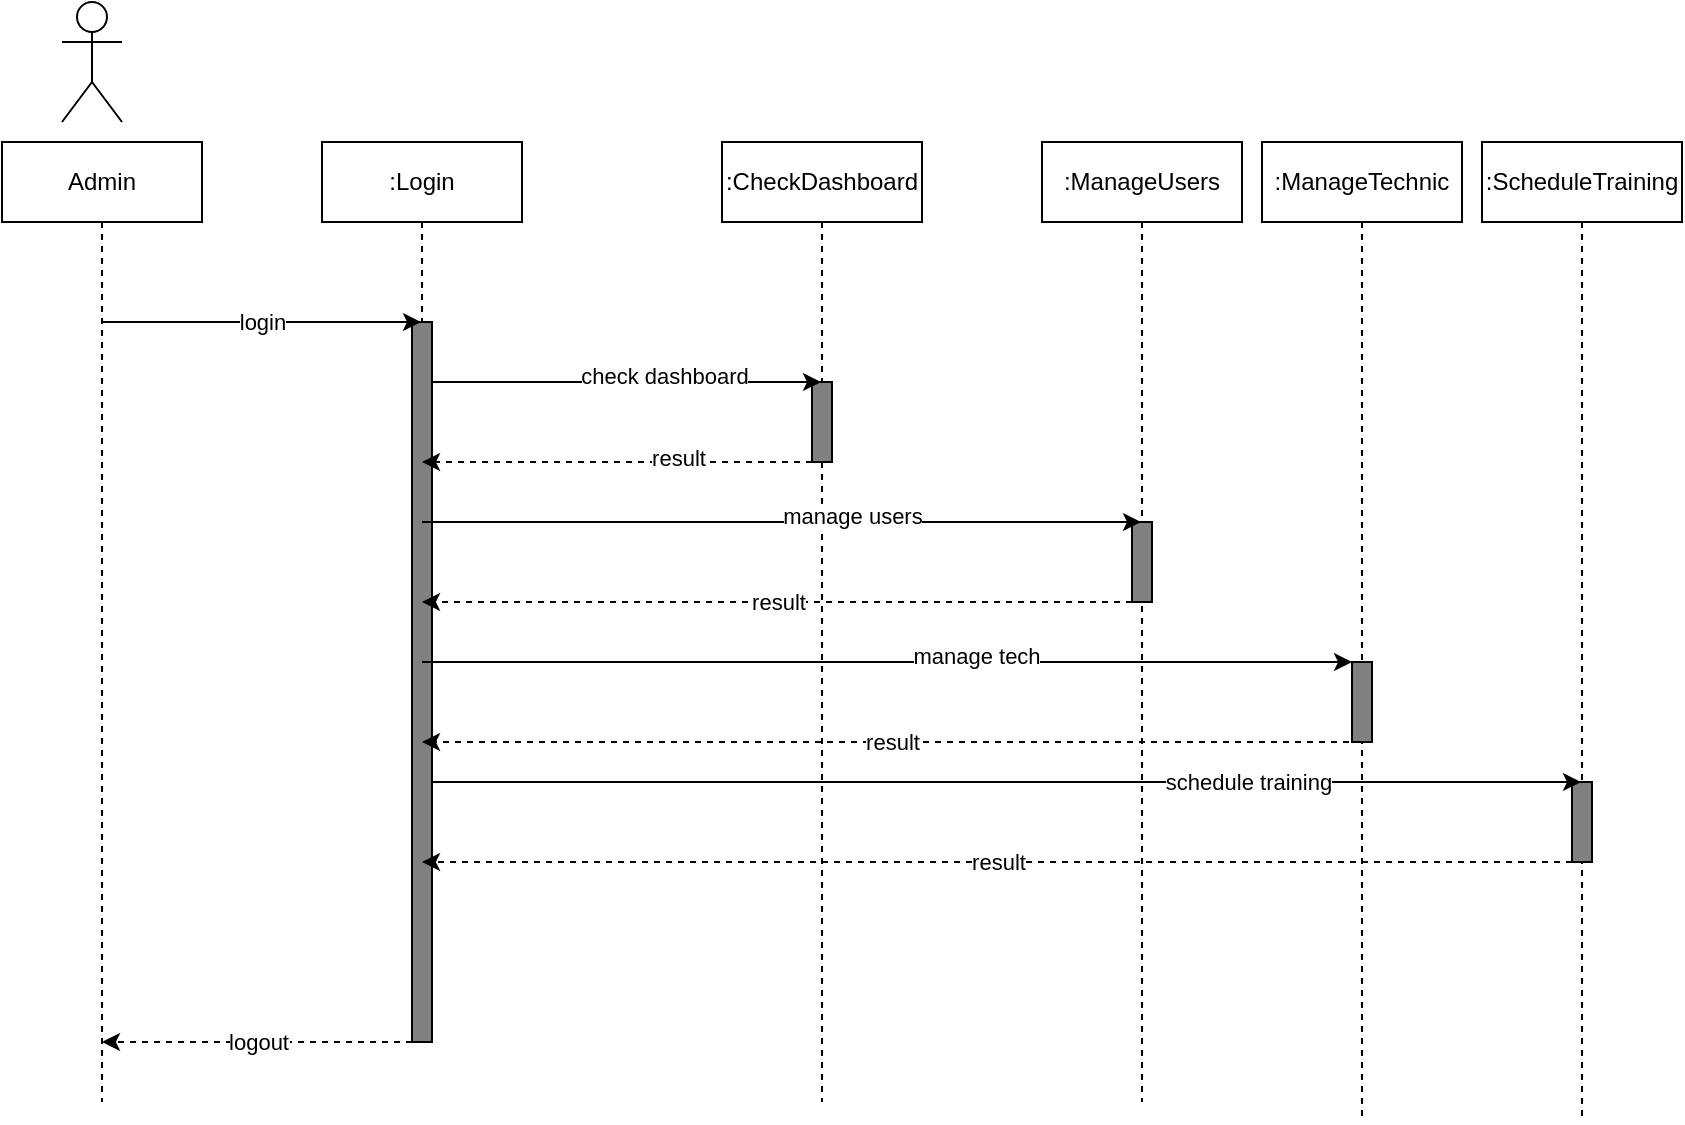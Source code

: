 <mxfile>
    <diagram id="G4zf0g0WOFd4xWef5QtF" name="Page-1">
        <mxGraphModel dx="824" dy="801" grid="0" gridSize="10" guides="1" tooltips="1" connect="1" arrows="1" fold="1" page="0" pageScale="1" pageWidth="850" pageHeight="1100" background="none" math="0" shadow="0">
            <root>
                <mxCell id="0"/>
                <mxCell id="1" parent="0"/>
                <mxCell id="4" value=":CheckDashboard" style="shape=umlLifeline;perimeter=lifelinePerimeter;whiteSpace=wrap;html=1;container=1;collapsible=0;recursiveResize=0;outlineConnect=0;" parent="1" vertex="1">
                    <mxGeometry x="1310" y="90" width="100" height="480" as="geometry"/>
                </mxCell>
                <mxCell id="38" style="edgeStyle=none;html=1;" parent="4" source="5" target="4" edge="1">
                    <mxGeometry relative="1" as="geometry"/>
                </mxCell>
                <mxCell id="5" value="" style="html=1;points=[];perimeter=orthogonalPerimeter;fillColor=#808080;" parent="4" vertex="1">
                    <mxGeometry x="45" y="120" width="10" height="40" as="geometry"/>
                </mxCell>
                <mxCell id="27" value=":Login" style="shape=umlLifeline;perimeter=lifelinePerimeter;whiteSpace=wrap;html=1;container=1;collapsible=0;recursiveResize=0;outlineConnect=0;" parent="1" vertex="1">
                    <mxGeometry x="1110" y="90" width="100" height="450" as="geometry"/>
                </mxCell>
                <mxCell id="28" value="" style="html=1;points=[];perimeter=orthogonalPerimeter;fillColor=#808080;" parent="27" vertex="1">
                    <mxGeometry x="45" y="90" width="10" height="360" as="geometry"/>
                </mxCell>
                <mxCell id="34" value="login" style="edgeStyle=none;html=1;" parent="1" source="32" target="27" edge="1">
                    <mxGeometry relative="1" as="geometry">
                        <Array as="points">
                            <mxPoint x="1110" y="180"/>
                        </Array>
                    </mxGeometry>
                </mxCell>
                <mxCell id="32" value="Admin" style="shape=umlLifeline;perimeter=lifelinePerimeter;whiteSpace=wrap;html=1;container=1;collapsible=0;recursiveResize=0;outlineConnect=0;" parent="1" vertex="1">
                    <mxGeometry x="950" y="90" width="100" height="480" as="geometry"/>
                </mxCell>
                <mxCell id="33" value="" style="shape=umlActor;verticalLabelPosition=bottom;verticalAlign=top;html=1;" parent="1" vertex="1">
                    <mxGeometry x="980" y="20" width="30" height="60" as="geometry"/>
                </mxCell>
                <mxCell id="36" style="edgeStyle=none;html=1;" parent="1" source="28" target="4" edge="1">
                    <mxGeometry relative="1" as="geometry">
                        <Array as="points">
                            <mxPoint x="1320" y="210"/>
                        </Array>
                    </mxGeometry>
                </mxCell>
                <mxCell id="37" value="check dashboard" style="edgeLabel;html=1;align=center;verticalAlign=middle;resizable=0;points=[];" parent="36" vertex="1" connectable="0">
                    <mxGeometry x="0.191" y="3" relative="1" as="geometry">
                        <mxPoint as="offset"/>
                    </mxGeometry>
                </mxCell>
                <mxCell id="39" style="edgeStyle=none;html=1;dashed=1;" parent="1" source="5" target="27" edge="1">
                    <mxGeometry relative="1" as="geometry">
                        <Array as="points">
                            <mxPoint x="1300" y="250"/>
                        </Array>
                    </mxGeometry>
                </mxCell>
                <mxCell id="40" value="result" style="edgeLabel;html=1;align=center;verticalAlign=middle;resizable=0;points=[];" parent="39" vertex="1" connectable="0">
                    <mxGeometry x="-0.315" y="-2" relative="1" as="geometry">
                        <mxPoint as="offset"/>
                    </mxGeometry>
                </mxCell>
                <mxCell id="41" value=":ManageUsers" style="shape=umlLifeline;perimeter=lifelinePerimeter;whiteSpace=wrap;html=1;container=1;collapsible=0;recursiveResize=0;outlineConnect=0;" parent="1" vertex="1">
                    <mxGeometry x="1470" y="90" width="100" height="480" as="geometry"/>
                </mxCell>
                <mxCell id="42" value="" style="html=1;points=[];perimeter=orthogonalPerimeter;fillColor=#808080;" parent="41" vertex="1">
                    <mxGeometry x="45" y="190" width="10" height="40" as="geometry"/>
                </mxCell>
                <mxCell id="45" style="edgeStyle=none;html=1;" parent="1" target="41" edge="1">
                    <mxGeometry relative="1" as="geometry">
                        <mxPoint x="1160" y="280" as="sourcePoint"/>
                        <mxPoint x="1354.5" y="280" as="targetPoint"/>
                        <Array as="points">
                            <mxPoint x="1315" y="280"/>
                        </Array>
                    </mxGeometry>
                </mxCell>
                <mxCell id="46" value="manage users" style="edgeLabel;html=1;align=center;verticalAlign=middle;resizable=0;points=[];" parent="45" vertex="1" connectable="0">
                    <mxGeometry x="0.191" y="3" relative="1" as="geometry">
                        <mxPoint x="1" as="offset"/>
                    </mxGeometry>
                </mxCell>
                <mxCell id="47" value="result" style="edgeStyle=none;html=1;dashed=1;" parent="1" source="42" target="27" edge="1">
                    <mxGeometry relative="1" as="geometry">
                        <mxPoint x="1170" y="320" as="targetPoint"/>
                        <Array as="points">
                            <mxPoint x="1300" y="320"/>
                        </Array>
                    </mxGeometry>
                </mxCell>
                <mxCell id="48" value=":ManageTechnic" style="shape=umlLifeline;perimeter=lifelinePerimeter;whiteSpace=wrap;html=1;container=1;collapsible=0;recursiveResize=0;outlineConnect=0;" parent="1" vertex="1">
                    <mxGeometry x="1580" y="90" width="100" height="490" as="geometry"/>
                </mxCell>
                <mxCell id="49" value="" style="html=1;points=[];perimeter=orthogonalPerimeter;fillColor=#808080;" parent="48" vertex="1">
                    <mxGeometry x="45" y="260" width="10" height="40" as="geometry"/>
                </mxCell>
                <mxCell id="50" style="edgeStyle=none;html=1;" parent="1" target="49" edge="1">
                    <mxGeometry relative="1" as="geometry">
                        <mxPoint x="1160" y="350" as="sourcePoint"/>
                        <mxPoint x="1354.5" y="350" as="targetPoint"/>
                        <Array as="points">
                            <mxPoint x="1315" y="350"/>
                        </Array>
                    </mxGeometry>
                </mxCell>
                <mxCell id="51" value="manage tech" style="edgeLabel;html=1;align=center;verticalAlign=middle;resizable=0;points=[];" parent="50" vertex="1" connectable="0">
                    <mxGeometry x="0.191" y="3" relative="1" as="geometry">
                        <mxPoint as="offset"/>
                    </mxGeometry>
                </mxCell>
                <mxCell id="52" value="result" style="edgeStyle=none;html=1;dashed=1;" parent="1" source="48" target="27" edge="1">
                    <mxGeometry relative="1" as="geometry">
                        <mxPoint x="1595" y="390" as="sourcePoint"/>
                        <mxPoint x="1280" y="390.07" as="targetPoint"/>
                        <Array as="points">
                            <mxPoint x="1420" y="390"/>
                        </Array>
                    </mxGeometry>
                </mxCell>
                <mxCell id="55" value="logout" style="edgeStyle=none;html=1;dashed=1;" parent="1" source="28" edge="1">
                    <mxGeometry relative="1" as="geometry">
                        <mxPoint x="1000" y="540" as="targetPoint"/>
                        <Array as="points">
                            <mxPoint x="1040" y="540"/>
                            <mxPoint x="1000" y="540"/>
                        </Array>
                    </mxGeometry>
                </mxCell>
                <mxCell id="67" value=":ScheduleTraining" style="shape=umlLifeline;perimeter=lifelinePerimeter;whiteSpace=wrap;html=1;container=1;collapsible=0;recursiveResize=0;outlineConnect=0;" parent="1" vertex="1">
                    <mxGeometry x="1690" y="90" width="100" height="490" as="geometry"/>
                </mxCell>
                <mxCell id="68" value="" style="html=1;points=[];perimeter=orthogonalPerimeter;fillColor=#808080;" parent="67" vertex="1">
                    <mxGeometry x="45" y="320" width="10" height="40" as="geometry"/>
                </mxCell>
                <mxCell id="69" style="edgeStyle=none;html=1;" parent="1" source="28" target="67" edge="1">
                    <mxGeometry relative="1" as="geometry">
                        <Array as="points">
                            <mxPoint x="1710" y="410"/>
                        </Array>
                    </mxGeometry>
                </mxCell>
                <mxCell id="70" value="schedule training" style="edgeLabel;html=1;align=center;verticalAlign=middle;resizable=0;points=[];" parent="69" vertex="1" connectable="0">
                    <mxGeometry x="0.42" relative="1" as="geometry">
                        <mxPoint as="offset"/>
                    </mxGeometry>
                </mxCell>
                <mxCell id="71" value="result" style="edgeStyle=none;html=1;dashed=1;" parent="1" source="68" target="27" edge="1">
                    <mxGeometry relative="1" as="geometry">
                        <Array as="points">
                            <mxPoint x="1610" y="450"/>
                        </Array>
                    </mxGeometry>
                </mxCell>
            </root>
        </mxGraphModel>
    </diagram>
</mxfile>